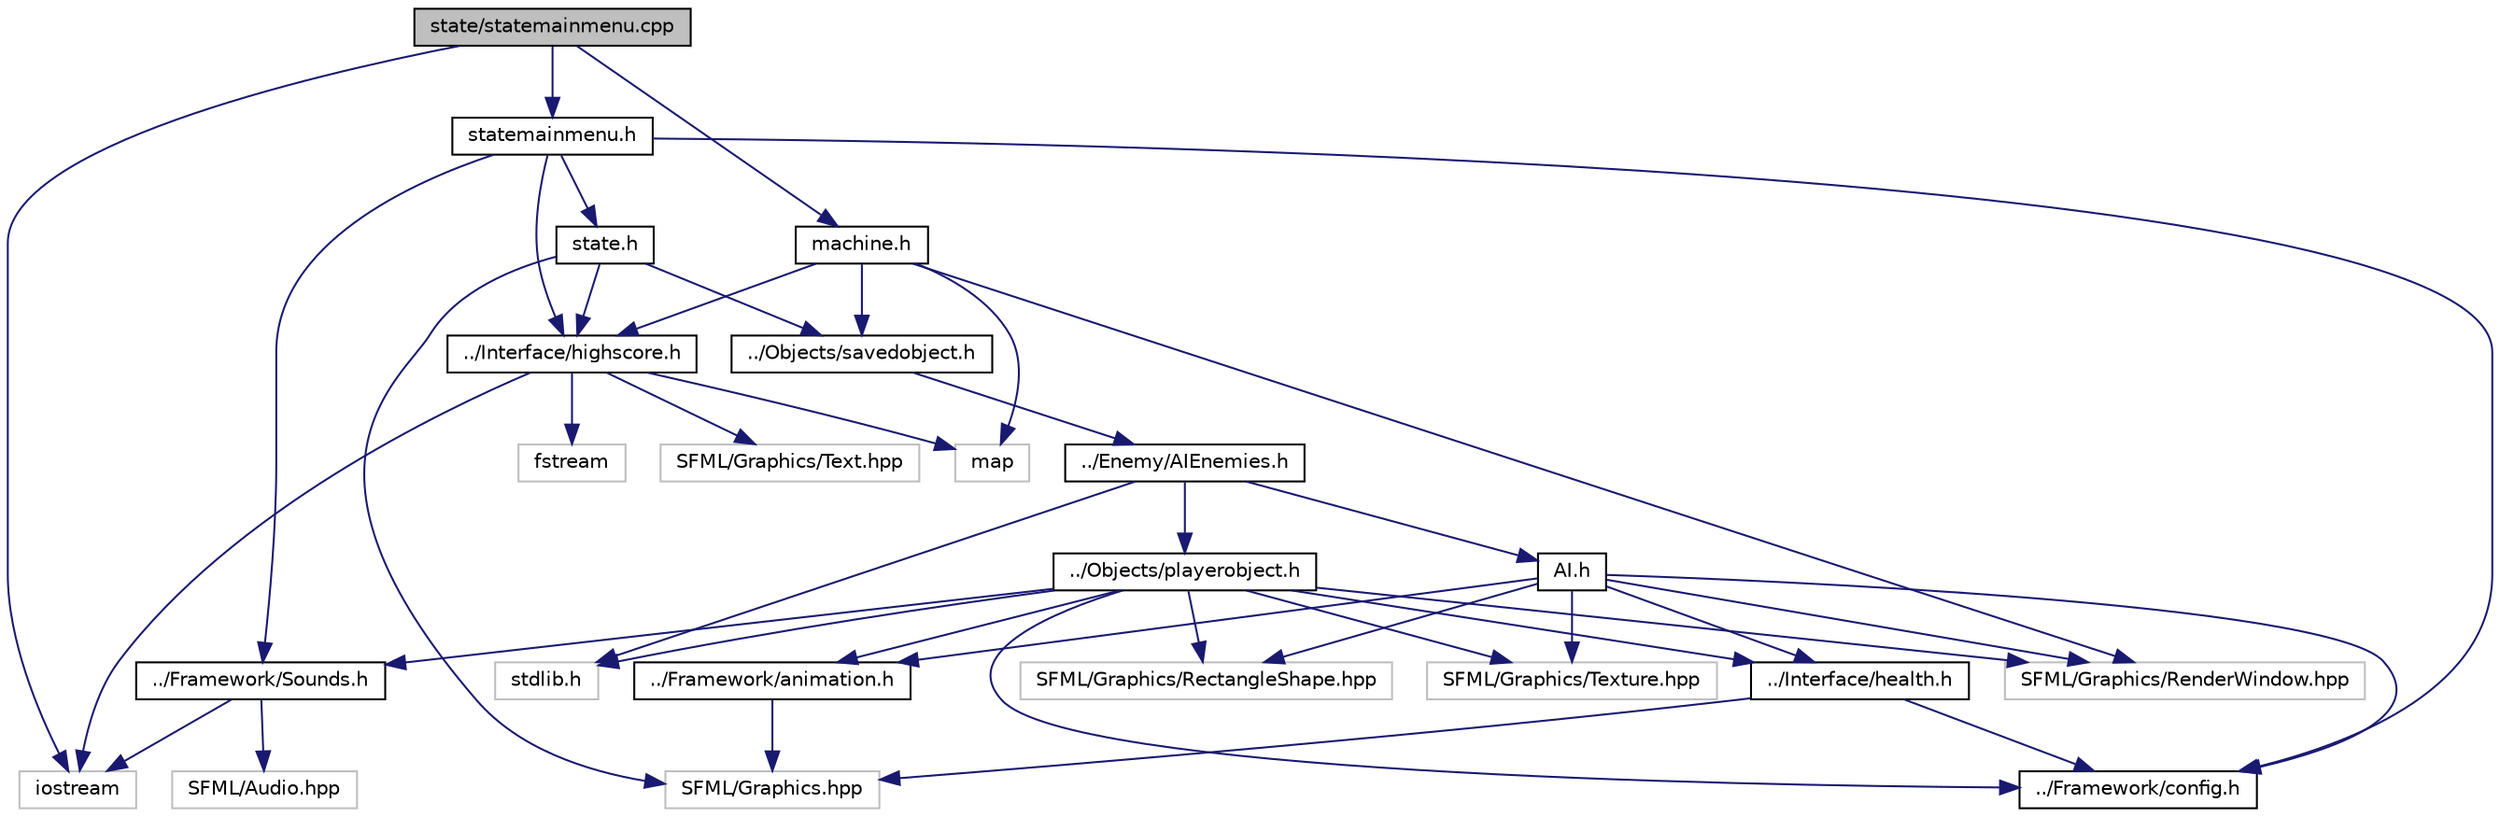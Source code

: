 digraph "state/statemainmenu.cpp"
{
  edge [fontname="Helvetica",fontsize="10",labelfontname="Helvetica",labelfontsize="10"];
  node [fontname="Helvetica",fontsize="10",shape=record];
  Node1 [label="state/statemainmenu.cpp",height=0.2,width=0.4,color="black", fillcolor="grey75", style="filled", fontcolor="black"];
  Node1 -> Node2 [color="midnightblue",fontsize="10",style="solid"];
  Node2 [label="iostream",height=0.2,width=0.4,color="grey75", fillcolor="white", style="filled"];
  Node1 -> Node3 [color="midnightblue",fontsize="10",style="solid"];
  Node3 [label="statemainmenu.h",height=0.2,width=0.4,color="black", fillcolor="white", style="filled",URL="$statemainmenu_8h.html"];
  Node3 -> Node4 [color="midnightblue",fontsize="10",style="solid"];
  Node4 [label="state.h",height=0.2,width=0.4,color="black", fillcolor="white", style="filled",URL="$state_8h.html"];
  Node4 -> Node5 [color="midnightblue",fontsize="10",style="solid"];
  Node5 [label="SFML/Graphics.hpp",height=0.2,width=0.4,color="grey75", fillcolor="white", style="filled"];
  Node4 -> Node6 [color="midnightblue",fontsize="10",style="solid"];
  Node6 [label="../Objects/savedobject.h",height=0.2,width=0.4,color="black", fillcolor="white", style="filled",URL="$savedobject_8h.html"];
  Node6 -> Node7 [color="midnightblue",fontsize="10",style="solid"];
  Node7 [label="../Enemy/AIEnemies.h",height=0.2,width=0.4,color="black", fillcolor="white", style="filled",URL="$AIEnemies_8h.html"];
  Node7 -> Node8 [color="midnightblue",fontsize="10",style="solid"];
  Node8 [label="AI.h",height=0.2,width=0.4,color="black", fillcolor="white", style="filled",URL="$AI_8h.html"];
  Node8 -> Node9 [color="midnightblue",fontsize="10",style="solid"];
  Node9 [label="SFML/Graphics/RectangleShape.hpp",height=0.2,width=0.4,color="grey75", fillcolor="white", style="filled"];
  Node8 -> Node10 [color="midnightblue",fontsize="10",style="solid"];
  Node10 [label="SFML/Graphics/RenderWindow.hpp",height=0.2,width=0.4,color="grey75", fillcolor="white", style="filled"];
  Node8 -> Node11 [color="midnightblue",fontsize="10",style="solid"];
  Node11 [label="SFML/Graphics/Texture.hpp",height=0.2,width=0.4,color="grey75", fillcolor="white", style="filled"];
  Node8 -> Node12 [color="midnightblue",fontsize="10",style="solid"];
  Node12 [label="../Framework/config.h",height=0.2,width=0.4,color="black", fillcolor="white", style="filled",URL="$config_8h.html"];
  Node8 -> Node13 [color="midnightblue",fontsize="10",style="solid"];
  Node13 [label="../Framework/animation.h",height=0.2,width=0.4,color="black", fillcolor="white", style="filled",URL="$animation_8h.html"];
  Node13 -> Node5 [color="midnightblue",fontsize="10",style="solid"];
  Node8 -> Node14 [color="midnightblue",fontsize="10",style="solid"];
  Node14 [label="../Interface/health.h",height=0.2,width=0.4,color="black", fillcolor="white", style="filled",URL="$health_8h.html"];
  Node14 -> Node5 [color="midnightblue",fontsize="10",style="solid"];
  Node14 -> Node12 [color="midnightblue",fontsize="10",style="solid"];
  Node7 -> Node15 [color="midnightblue",fontsize="10",style="solid"];
  Node15 [label="../Objects/playerobject.h",height=0.2,width=0.4,color="black", fillcolor="white", style="filled",URL="$playerobject_8h.html"];
  Node15 -> Node9 [color="midnightblue",fontsize="10",style="solid"];
  Node15 -> Node10 [color="midnightblue",fontsize="10",style="solid"];
  Node15 -> Node11 [color="midnightblue",fontsize="10",style="solid"];
  Node15 -> Node12 [color="midnightblue",fontsize="10",style="solid"];
  Node15 -> Node13 [color="midnightblue",fontsize="10",style="solid"];
  Node15 -> Node14 [color="midnightblue",fontsize="10",style="solid"];
  Node15 -> Node16 [color="midnightblue",fontsize="10",style="solid"];
  Node16 [label="../Framework/Sounds.h",height=0.2,width=0.4,color="black", fillcolor="white", style="filled",URL="$Sounds_8h.html"];
  Node16 -> Node2 [color="midnightblue",fontsize="10",style="solid"];
  Node16 -> Node17 [color="midnightblue",fontsize="10",style="solid"];
  Node17 [label="SFML/Audio.hpp",height=0.2,width=0.4,color="grey75", fillcolor="white", style="filled"];
  Node15 -> Node18 [color="midnightblue",fontsize="10",style="solid"];
  Node18 [label="stdlib.h",height=0.2,width=0.4,color="grey75", fillcolor="white", style="filled"];
  Node7 -> Node18 [color="midnightblue",fontsize="10",style="solid"];
  Node4 -> Node19 [color="midnightblue",fontsize="10",style="solid"];
  Node19 [label="../Interface/highscore.h",height=0.2,width=0.4,color="black", fillcolor="white", style="filled",URL="$highscore_8h.html"];
  Node19 -> Node2 [color="midnightblue",fontsize="10",style="solid"];
  Node19 -> Node20 [color="midnightblue",fontsize="10",style="solid"];
  Node20 [label="map",height=0.2,width=0.4,color="grey75", fillcolor="white", style="filled"];
  Node19 -> Node21 [color="midnightblue",fontsize="10",style="solid"];
  Node21 [label="fstream",height=0.2,width=0.4,color="grey75", fillcolor="white", style="filled"];
  Node19 -> Node22 [color="midnightblue",fontsize="10",style="solid"];
  Node22 [label="SFML/Graphics/Text.hpp",height=0.2,width=0.4,color="grey75", fillcolor="white", style="filled"];
  Node3 -> Node12 [color="midnightblue",fontsize="10",style="solid"];
  Node3 -> Node16 [color="midnightblue",fontsize="10",style="solid"];
  Node3 -> Node19 [color="midnightblue",fontsize="10",style="solid"];
  Node1 -> Node23 [color="midnightblue",fontsize="10",style="solid"];
  Node23 [label="machine.h",height=0.2,width=0.4,color="black", fillcolor="white", style="filled",URL="$machine_8h.html"];
  Node23 -> Node20 [color="midnightblue",fontsize="10",style="solid"];
  Node23 -> Node10 [color="midnightblue",fontsize="10",style="solid"];
  Node23 -> Node6 [color="midnightblue",fontsize="10",style="solid"];
  Node23 -> Node19 [color="midnightblue",fontsize="10",style="solid"];
}
